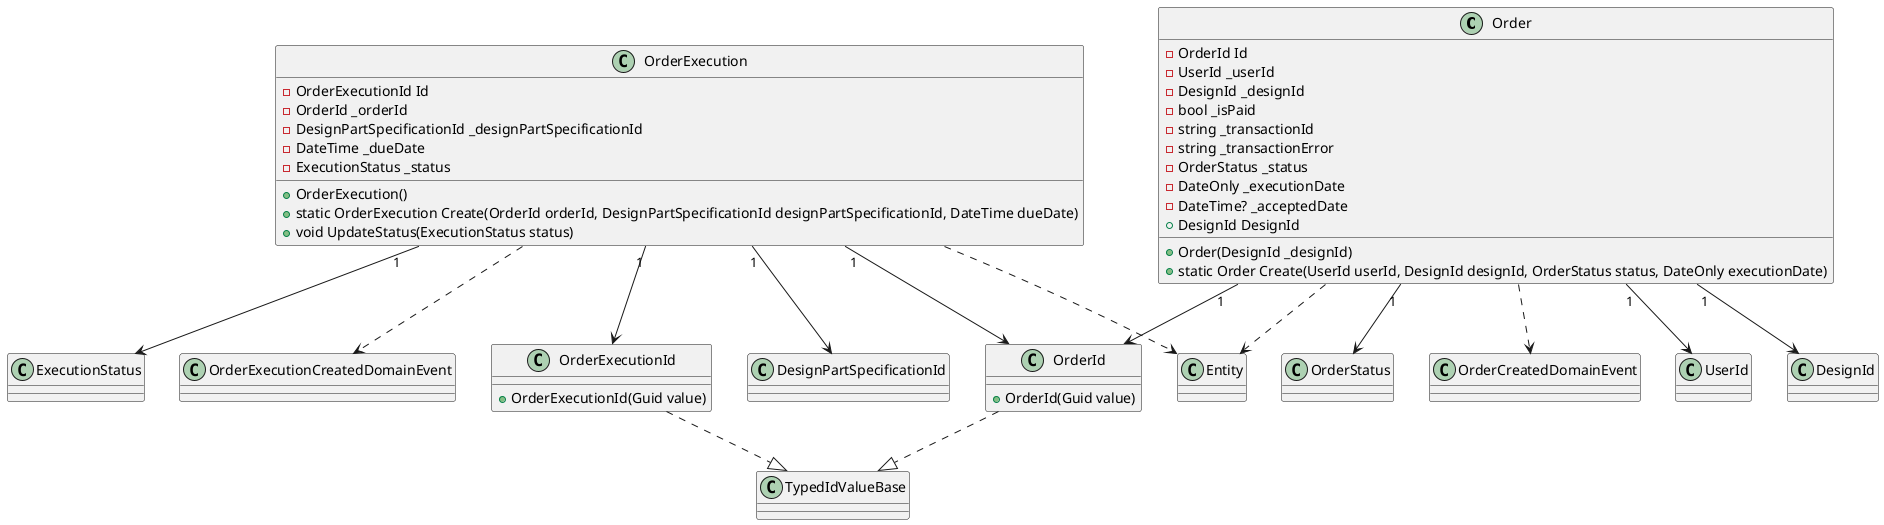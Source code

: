 @startuml
class Order {
  - OrderId Id
  - UserId _userId
  - DesignId _designId
  - bool _isPaid
  - string _transactionId
  - string _transactionError
  - OrderStatus _status
  - DateOnly _executionDate
  - DateTime? _acceptedDate
  + DesignId DesignId
  + Order(DesignId _designId)
  + static Order Create(UserId userId, DesignId designId, OrderStatus status, DateOnly executionDate)
}
class OrderId {
    + OrderId(Guid value)
}
class OrderExecution {
  - OrderExecutionId Id
  - OrderId _orderId
  - DesignPartSpecificationId _designPartSpecificationId
  - DateTime _dueDate
  - ExecutionStatus _status
  + OrderExecution()
  + static OrderExecution Create(OrderId orderId, DesignPartSpecificationId designPartSpecificationId, DateTime dueDate)
  + void UpdateStatus(ExecutionStatus status)
}
class OrderExecutionId {
  + OrderExecutionId(Guid value)
}
Order "1" --> OrderId
Order "1" --> UserId
Order "1" --> DesignId
Order "1" --> OrderStatus
Order ..> Entity
Order ..> OrderCreatedDomainEvent
OrderId ..|> TypedIdValueBase
OrderExecution "1" --> OrderExecutionId
OrderExecution "1" --> OrderId
OrderExecution "1"--> DesignPartSpecificationId
OrderExecution "1"--> ExecutionStatus
OrderExecution ..> Entity
OrderExecution ..> OrderExecutionCreatedDomainEvent
OrderExecutionId ..|> TypedIdValueBase

@enduml